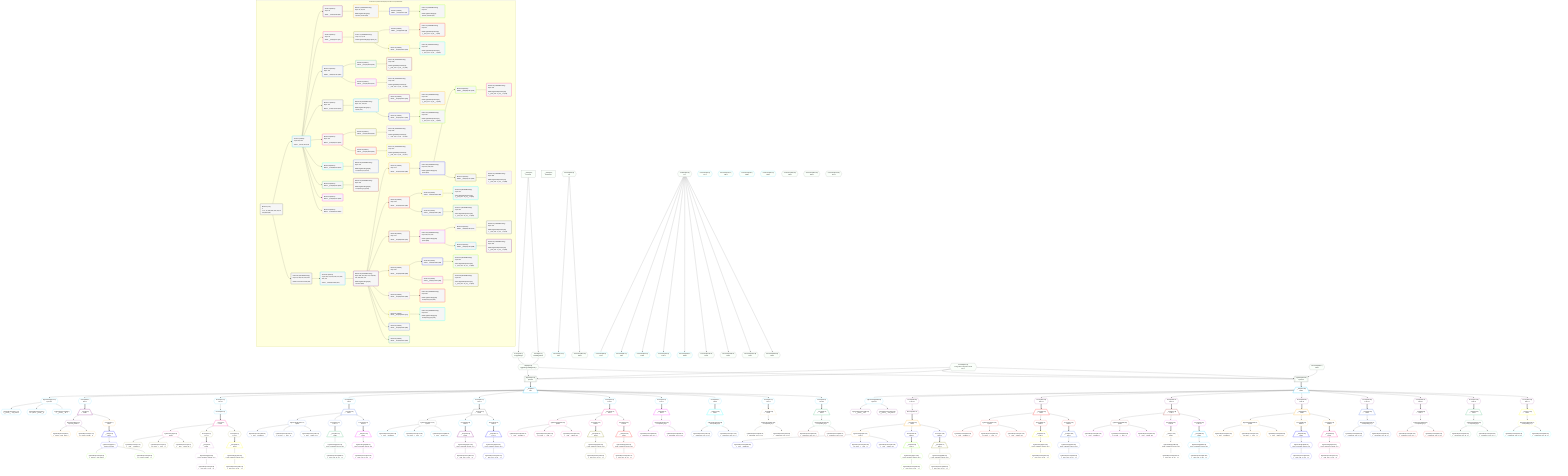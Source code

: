 %%{init: {'themeVariables': { 'fontSize': '12px'}}}%%
graph TD
    classDef path fill:#eee,stroke:#000,color:#000
    classDef plan fill:#fff,stroke-width:1px,color:#000
    classDef itemplan fill:#fff,stroke-width:2px,color:#000
    classDef unbatchedplan fill:#dff,stroke-width:1px,color:#000
    classDef sideeffectplan fill:#fcc,stroke-width:2px,color:#000
    classDef bucket fill:#f6f6f6,color:#000,stroke-width:2px,text-align:left


    %% plan dependencies
    PgSelect11[["PgSelect[11∈0]<br />ᐸpersonᐳ"]]:::plan
    Object14{{"Object[14∈0]<br />ᐸ{pgSettings,withPgClient}ᐳ"}}:::plan
    Constant647{{"Constant[647∈0]<br />ᐸ'Large bet on myself in round one.'ᐳ"}}:::plan
    Object14 & Constant647 & Constant647 --> PgSelect11
    Access12{{"Access[12∈0]<br />ᐸ3.pgSettingsᐳ"}}:::plan
    Access13{{"Access[13∈0]<br />ᐸ3.withPgClientᐳ"}}:::plan
    Access12 & Access13 --> Object14
    __Value3["__Value[3∈0]<br />ᐸcontextᐳ"]:::plan
    __Value3 --> Access12
    __Value3 --> Access13
    __Value5["__Value[5∈0]<br />ᐸrootValueᐳ"]:::plan
    Connection335{{"Connection[335∈0]<br />ᐸ331ᐳ"}}:::plan
    Constant643{{"Constant[643∈0]<br />ᐸ1ᐳ"}}:::plan
    Constant644{{"Constant[644∈0]<br />ᐸ2ᐳ"}}:::plan
    __Item15[/"__Item[15∈1]<br />ᐸ11ᐳ"\]:::itemplan
    PgSelect11 ==> __Item15
    PgSelectSingle16{{"PgSelectSingle[16∈1]<br />ᐸpersonᐳ"}}:::plan
    __Item15 --> PgSelectSingle16
    PgClassExpression17{{"PgClassExpression[17∈1]<br />ᐸ__person__...full_name”ᐳ"}}:::plan
    PgSelectSingle16 --> PgClassExpression17
    PgClassExpression19{{"PgClassExpression[19∈1]<br />ᐸ”c”.”perso..._person__)ᐳ"}}:::plan
    PgSelectSingle16 --> PgClassExpression19
    Connection49{{"Connection[49∈1]<br />ᐸ45ᐳ"}}:::plan
    Constant643 --> Connection49
    PgClassExpression56{{"PgClassExpression[56∈1]<br />ᐸ__person__.”id”ᐳ"}}:::plan
    PgSelectSingle16 --> PgClassExpression56
    Connection70{{"Connection[70∈1]<br />ᐸ66ᐳ"}}:::plan
    Constant644 --> Connection70
    Connection90{{"Connection[90∈1]<br />ᐸ86ᐳ"}}:::plan
    Constant643 --> Connection90
    Connection134{{"Connection[134∈1]<br />ᐸ130ᐳ"}}:::plan
    Constant643 --> Connection134
    Connection191{{"Connection[191∈1]<br />ᐸ187ᐳ"}}:::plan
    Constant643 --> Connection191
    Connection242{{"Connection[242∈1]<br />ᐸ238ᐳ"}}:::plan
    Constant643 --> Connection242
    Access608{{"Access[608∈1]<br />ᐸ15.1ᐳ"}}:::plan
    __Item15 --> Access608
    Access611{{"Access[611∈1]<br />ᐸ15.3ᐳ"}}:::plan
    __Item15 --> Access611
    Reverse612{{"Reverse[612∈1]"}}:::plan
    Access611 --> Reverse612
    Access615{{"Access[615∈1]<br />ᐸ15.4ᐳ"}}:::plan
    __Item15 --> Access615
    Access618{{"Access[618∈1]<br />ᐸ15.5ᐳ"}}:::plan
    __Item15 --> Access618
    Access621{{"Access[621∈1]<br />ᐸ15.6ᐳ"}}:::plan
    __Item15 --> Access621
    Access622{{"Access[622∈1]<br />ᐸ15.7ᐳ"}}:::plan
    __Item15 --> Access622
    Access623{{"Access[623∈1]<br />ᐸ15.8ᐳ"}}:::plan
    __Item15 --> Access623
    Access624{{"Access[624∈1]<br />ᐸ15.9ᐳ"}}:::plan
    __Item15 --> Access624
    Access625{{"Access[625∈1]<br />ᐸ15.10ᐳ"}}:::plan
    __Item15 --> Access625
    Connection31{{"Connection[31∈1]<br />ᐸ27ᐳ"}}:::plan
    Connection171{{"Connection[171∈1]<br />ᐸ167ᐳ"}}:::plan
    Connection272{{"Connection[272∈1]<br />ᐸ268ᐳ"}}:::plan
    Connection291{{"Connection[291∈1]<br />ᐸ287ᐳ"}}:::plan
    __Item33[/"__Item[33∈2]<br />ᐸ608ᐳ"\]:::itemplan
    Access608 ==> __Item33
    PgSelectSingle34{{"PgSelectSingle[34∈2]<br />ᐸperson_friendsᐳ"}}:::plan
    __Item33 --> PgSelectSingle34
    PgClassExpression35{{"PgClassExpression[35∈3]<br />ᐸ__person_f...full_name”ᐳ"}}:::plan
    PgSelectSingle34 --> PgClassExpression35
    PgClassExpression37{{"PgClassExpression[37∈3]<br />ᐸ”c”.”perso...friends__)ᐳ"}}:::plan
    PgSelectSingle34 --> PgClassExpression37
    Access607{{"Access[607∈3]<br />ᐸ33.1ᐳ"}}:::plan
    __Item33 --> Access607
    __Item51[/"__Item[51∈4]<br />ᐸ607ᐳ"\]:::itemplan
    Access607 ==> __Item51
    PgSelectSingle52{{"PgSelectSingle[52∈4]<br />ᐸperson_friendsᐳ"}}:::plan
    __Item51 --> PgSelectSingle52
    PgClassExpression53{{"PgClassExpression[53∈5]<br />ᐸ__person_f...full_name”ᐳ"}}:::plan
    PgSelectSingle52 --> PgClassExpression53
    PgClassExpression55{{"PgClassExpression[55∈5]<br />ᐸ”c”.”perso...friends__)ᐳ"}}:::plan
    PgSelectSingle52 --> PgClassExpression55
    __Item72[/"__Item[72∈6]<br />ᐸ612ᐳ"\]:::itemplan
    Reverse612 ==> __Item72
    PgSelectSingle73{{"PgSelectSingle[73∈6]<br />ᐸpostᐳ"}}:::plan
    __Item72 --> PgSelectSingle73
    PgClassExpression74{{"PgClassExpression[74∈7]<br />ᐸ__post__.”headline”ᐳ"}}:::plan
    PgSelectSingle73 --> PgClassExpression74
    PgClassExpression78{{"PgClassExpression[78∈7]<br />ᐸ”a”.”post_...(__post__)ᐳ"}}:::plan
    PgSelectSingle73 --> PgClassExpression78
    PgClassExpression79{{"PgClassExpression[79∈7]<br />ᐸ__post__.”author_id”ᐳ"}}:::plan
    PgSelectSingle73 --> PgClassExpression79
    Access609{{"Access[609∈7]<br />ᐸ72.1ᐳ"}}:::plan
    __Item72 --> Access609
    Access610{{"Access[610∈7]<br />ᐸ72.2ᐳ"}}:::plan
    __Item72 --> Access610
    __Item92[/"__Item[92∈8]<br />ᐸ609ᐳ"\]:::itemplan
    Access609 ==> __Item92
    PgSelectSingle93{{"PgSelectSingle[93∈8]<br />ᐸpost_computed_interval_setᐳ"}}:::plan
    __Item92 --> PgSelectSingle93
    PgClassExpression94{{"PgClassExpression[94∈8]<br />ᐸ__post_com...al_set__.vᐳ"}}:::plan
    PgSelectSingle93 --> PgClassExpression94
    __Item103[/"__Item[103∈10]<br />ᐸ610ᐳ"\]:::itemplan
    Access610 ==> __Item103
    PgSelectSingle104{{"PgSelectSingle[104∈10]<br />ᐸpost_computed_interval_setᐳ"}}:::plan
    __Item103 --> PgSelectSingle104
    PgClassExpression105{{"PgClassExpression[105∈10]<br />ᐸ__post_com...al_set__.vᐳ"}}:::plan
    PgSelectSingle104 --> PgClassExpression105
    __Item116[/"__Item[116∈12]<br />ᐸ615ᐳ"\]:::itemplan
    Access615 ==> __Item116
    PgSelectSingle117{{"PgSelectSingle[117∈12]<br />ᐸpostᐳ"}}:::plan
    __Item116 --> PgSelectSingle117
    PgClassExpression118{{"PgClassExpression[118∈12]<br />ᐸ__post__.”headline”ᐳ"}}:::plan
    PgSelectSingle117 --> PgClassExpression118
    PgClassExpression122{{"PgClassExpression[122∈12]<br />ᐸ”a”.”post_...(__post__)ᐳ"}}:::plan
    PgSelectSingle117 --> PgClassExpression122
    PgClassExpression123{{"PgClassExpression[123∈12]<br />ᐸ__post__.”author_id”ᐳ"}}:::plan
    PgSelectSingle117 --> PgClassExpression123
    Access613{{"Access[613∈12]<br />ᐸ116.1ᐳ"}}:::plan
    __Item116 --> Access613
    Access614{{"Access[614∈12]<br />ᐸ116.2ᐳ"}}:::plan
    __Item116 --> Access614
    __Item136[/"__Item[136∈13]<br />ᐸ613ᐳ"\]:::itemplan
    Access613 ==> __Item136
    PgSelectSingle137{{"PgSelectSingle[137∈13]<br />ᐸpost_computed_interval_setᐳ"}}:::plan
    __Item136 --> PgSelectSingle137
    PgClassExpression138{{"PgClassExpression[138∈13]<br />ᐸ__post_com...al_set__.vᐳ"}}:::plan
    PgSelectSingle137 --> PgClassExpression138
    __Item147[/"__Item[147∈15]<br />ᐸ614ᐳ"\]:::itemplan
    Access614 ==> __Item147
    PgSelectSingle148{{"PgSelectSingle[148∈15]<br />ᐸpost_computed_interval_setᐳ"}}:::plan
    __Item147 --> PgSelectSingle148
    PgClassExpression149{{"PgClassExpression[149∈15]<br />ᐸ__post_com...al_set__.vᐳ"}}:::plan
    PgSelectSingle148 --> PgClassExpression149
    __Item173[/"__Item[173∈17]<br />ᐸ618ᐳ"\]:::itemplan
    Access618 ==> __Item173
    PgSelectSingle174{{"PgSelectSingle[174∈17]<br />ᐸpostᐳ"}}:::plan
    __Item173 --> PgSelectSingle174
    PgClassExpression175{{"PgClassExpression[175∈18]<br />ᐸ__post__.”headline”ᐳ"}}:::plan
    PgSelectSingle174 --> PgClassExpression175
    PgClassExpression179{{"PgClassExpression[179∈18]<br />ᐸ”a”.”post_...(__post__)ᐳ"}}:::plan
    PgSelectSingle174 --> PgClassExpression179
    PgClassExpression180{{"PgClassExpression[180∈18]<br />ᐸ__post__.”author_id”ᐳ"}}:::plan
    PgSelectSingle174 --> PgClassExpression180
    Access616{{"Access[616∈18]<br />ᐸ173.1ᐳ"}}:::plan
    __Item173 --> Access616
    Access617{{"Access[617∈18]<br />ᐸ173.2ᐳ"}}:::plan
    __Item173 --> Access617
    __Item193[/"__Item[193∈19]<br />ᐸ616ᐳ"\]:::itemplan
    Access616 ==> __Item193
    PgSelectSingle194{{"PgSelectSingle[194∈19]<br />ᐸpost_computed_interval_setᐳ"}}:::plan
    __Item193 --> PgSelectSingle194
    PgClassExpression195{{"PgClassExpression[195∈19]<br />ᐸ__post_com...al_set__.vᐳ"}}:::plan
    PgSelectSingle194 --> PgClassExpression195
    __Item204[/"__Item[204∈21]<br />ᐸ617ᐳ"\]:::itemplan
    Access617 ==> __Item204
    PgSelectSingle205{{"PgSelectSingle[205∈21]<br />ᐸpost_computed_interval_setᐳ"}}:::plan
    __Item204 --> PgSelectSingle205
    PgClassExpression206{{"PgClassExpression[206∈21]<br />ᐸ__post_com...al_set__.vᐳ"}}:::plan
    PgSelectSingle205 --> PgClassExpression206
    __Item224[/"__Item[224∈23]<br />ᐸ621ᐳ"\]:::itemplan
    Access621 ==> __Item224
    PgSelectSingle225{{"PgSelectSingle[225∈23]<br />ᐸpostᐳ"}}:::plan
    __Item224 --> PgSelectSingle225
    PgClassExpression226{{"PgClassExpression[226∈23]<br />ᐸ__post__.”headline”ᐳ"}}:::plan
    PgSelectSingle225 --> PgClassExpression226
    PgClassExpression230{{"PgClassExpression[230∈23]<br />ᐸ”a”.”post_...(__post__)ᐳ"}}:::plan
    PgSelectSingle225 --> PgClassExpression230
    PgClassExpression231{{"PgClassExpression[231∈23]<br />ᐸ__post__.”author_id”ᐳ"}}:::plan
    PgSelectSingle225 --> PgClassExpression231
    Access619{{"Access[619∈23]<br />ᐸ224.1ᐳ"}}:::plan
    __Item224 --> Access619
    Access620{{"Access[620∈23]<br />ᐸ224.2ᐳ"}}:::plan
    __Item224 --> Access620
    __Item244[/"__Item[244∈24]<br />ᐸ619ᐳ"\]:::itemplan
    Access619 ==> __Item244
    PgSelectSingle245{{"PgSelectSingle[245∈24]<br />ᐸpost_computed_interval_setᐳ"}}:::plan
    __Item244 --> PgSelectSingle245
    PgClassExpression246{{"PgClassExpression[246∈24]<br />ᐸ__post_com...al_set__.vᐳ"}}:::plan
    PgSelectSingle245 --> PgClassExpression246
    __Item255[/"__Item[255∈26]<br />ᐸ620ᐳ"\]:::itemplan
    Access620 ==> __Item255
    PgSelectSingle256{{"PgSelectSingle[256∈26]<br />ᐸpost_computed_interval_setᐳ"}}:::plan
    __Item255 --> PgSelectSingle256
    PgClassExpression257{{"PgClassExpression[257∈26]<br />ᐸ__post_com...al_set__.vᐳ"}}:::plan
    PgSelectSingle256 --> PgClassExpression257
    __Item274[/"__Item[274∈28]<br />ᐸ623ᐳ"\]:::itemplan
    Access623 ==> __Item274
    PgSelectSingle275{{"PgSelectSingle[275∈28]<br />ᐸcompound_keyᐳ"}}:::plan
    __Item274 --> PgSelectSingle275
    PgClassExpression276{{"PgClassExpression[276∈29]<br />ᐸ__compound...rson_id_1”ᐳ"}}:::plan
    PgSelectSingle275 --> PgClassExpression276
    PgClassExpression277{{"PgClassExpression[277∈29]<br />ᐸ__compound...rson_id_2”ᐳ"}}:::plan
    PgSelectSingle275 --> PgClassExpression277
    __Item293[/"__Item[293∈30]<br />ᐸ625ᐳ"\]:::itemplan
    Access625 ==> __Item293
    PgSelectSingle294{{"PgSelectSingle[294∈30]<br />ᐸcompound_keyᐳ"}}:::plan
    __Item293 --> PgSelectSingle294
    PgClassExpression295{{"PgClassExpression[295∈31]<br />ᐸ__compound...rson_id_1”ᐳ"}}:::plan
    PgSelectSingle294 --> PgClassExpression295
    PgClassExpression296{{"PgClassExpression[296∈31]<br />ᐸ__compound...rson_id_2”ᐳ"}}:::plan
    PgSelectSingle294 --> PgClassExpression296
    __Item306[/"__Item[306∈32]<br />ᐸ622ᐳ"\]:::itemplan
    Access622 ==> __Item306
    PgSelectSingle307{{"PgSelectSingle[307∈32]<br />ᐸcompound_keyᐳ"}}:::plan
    __Item306 --> PgSelectSingle307
    PgClassExpression308{{"PgClassExpression[308∈32]<br />ᐸ__compound...rson_id_1”ᐳ"}}:::plan
    PgSelectSingle307 --> PgClassExpression308
    PgClassExpression309{{"PgClassExpression[309∈32]<br />ᐸ__compound...rson_id_2”ᐳ"}}:::plan
    PgSelectSingle307 --> PgClassExpression309
    __Item319[/"__Item[319∈33]<br />ᐸ624ᐳ"\]:::itemplan
    Access624 ==> __Item319
    PgSelectSingle320{{"PgSelectSingle[320∈33]<br />ᐸcompound_keyᐳ"}}:::plan
    __Item319 --> PgSelectSingle320
    PgClassExpression321{{"PgClassExpression[321∈33]<br />ᐸ__compound...rson_id_1”ᐳ"}}:::plan
    PgSelectSingle320 --> PgClassExpression321
    PgClassExpression322{{"PgClassExpression[322∈33]<br />ᐸ__compound...rson_id_2”ᐳ"}}:::plan
    PgSelectSingle320 --> PgClassExpression322
    PgSelect336[["PgSelect[336∈34]<br />ᐸpersonᐳ"]]:::plan
    Object14 & Connection335 & Constant647 & Constant647 --> PgSelect336
    Connection354{{"Connection[354∈34]<br />ᐸ350ᐳ"}}:::plan
    Constant644 --> Connection354
    Connection374{{"Connection[374∈34]<br />ᐸ370ᐳ"}}:::plan
    Constant643 --> Connection374
    Connection418{{"Connection[418∈34]<br />ᐸ414ᐳ"}}:::plan
    Constant643 --> Connection418
    Connection475{{"Connection[475∈34]<br />ᐸ471ᐳ"}}:::plan
    Constant643 --> Connection475
    Connection526{{"Connection[526∈34]<br />ᐸ522ᐳ"}}:::plan
    Constant643 --> Connection526
    Connection455{{"Connection[455∈34]<br />ᐸ451ᐳ"}}:::plan
    Connection556{{"Connection[556∈34]<br />ᐸ552ᐳ"}}:::plan
    Connection575{{"Connection[575∈34]<br />ᐸ571ᐳ"}}:::plan
    __Item337[/"__Item[337∈35]<br />ᐸ336ᐳ"\]:::itemplan
    PgSelect336 ==> __Item337
    PgSelectSingle338{{"PgSelectSingle[338∈35]<br />ᐸpersonᐳ"}}:::plan
    __Item337 --> PgSelectSingle338
    PgClassExpression339{{"PgClassExpression[339∈36]<br />ᐸ__person__.”id”ᐳ"}}:::plan
    PgSelectSingle338 --> PgClassExpression339
    PgClassExpression340{{"PgClassExpression[340∈36]<br />ᐸ__person__...full_name”ᐳ"}}:::plan
    PgSelectSingle338 --> PgClassExpression340
    Access628{{"Access[628∈36]<br />ᐸ337.0ᐳ"}}:::plan
    __Item337 --> Access628
    Reverse629{{"Reverse[629∈36]"}}:::plan
    Access628 --> Reverse629
    Access632{{"Access[632∈36]<br />ᐸ337.1ᐳ"}}:::plan
    __Item337 --> Access632
    Access635{{"Access[635∈36]<br />ᐸ337.2ᐳ"}}:::plan
    __Item337 --> Access635
    Access638{{"Access[638∈36]<br />ᐸ337.3ᐳ"}}:::plan
    __Item337 --> Access638
    Access639{{"Access[639∈36]<br />ᐸ337.4ᐳ"}}:::plan
    __Item337 --> Access639
    Access640{{"Access[640∈36]<br />ᐸ337.5ᐳ"}}:::plan
    __Item337 --> Access640
    Access641{{"Access[641∈36]<br />ᐸ337.6ᐳ"}}:::plan
    __Item337 --> Access641
    Access642{{"Access[642∈36]<br />ᐸ337.7ᐳ"}}:::plan
    __Item337 --> Access642
    __Item356[/"__Item[356∈37]<br />ᐸ629ᐳ"\]:::itemplan
    Reverse629 ==> __Item356
    PgSelectSingle357{{"PgSelectSingle[357∈37]<br />ᐸpostᐳ"}}:::plan
    __Item356 --> PgSelectSingle357
    PgClassExpression358{{"PgClassExpression[358∈38]<br />ᐸ__post__.”headline”ᐳ"}}:::plan
    PgSelectSingle357 --> PgClassExpression358
    PgClassExpression362{{"PgClassExpression[362∈38]<br />ᐸ”a”.”post_...(__post__)ᐳ"}}:::plan
    PgSelectSingle357 --> PgClassExpression362
    PgClassExpression363{{"PgClassExpression[363∈38]<br />ᐸ__post__.”author_id”ᐳ"}}:::plan
    PgSelectSingle357 --> PgClassExpression363
    Access626{{"Access[626∈38]<br />ᐸ356.1ᐳ"}}:::plan
    __Item356 --> Access626
    Access627{{"Access[627∈38]<br />ᐸ356.2ᐳ"}}:::plan
    __Item356 --> Access627
    __Item376[/"__Item[376∈39]<br />ᐸ626ᐳ"\]:::itemplan
    Access626 ==> __Item376
    PgSelectSingle377{{"PgSelectSingle[377∈39]<br />ᐸpost_computed_interval_setᐳ"}}:::plan
    __Item376 --> PgSelectSingle377
    PgClassExpression378{{"PgClassExpression[378∈39]<br />ᐸ__post_com...al_set__.vᐳ"}}:::plan
    PgSelectSingle377 --> PgClassExpression378
    __Item387[/"__Item[387∈41]<br />ᐸ627ᐳ"\]:::itemplan
    Access627 ==> __Item387
    PgSelectSingle388{{"PgSelectSingle[388∈41]<br />ᐸpost_computed_interval_setᐳ"}}:::plan
    __Item387 --> PgSelectSingle388
    PgClassExpression389{{"PgClassExpression[389∈41]<br />ᐸ__post_com...al_set__.vᐳ"}}:::plan
    PgSelectSingle388 --> PgClassExpression389
    __Item400[/"__Item[400∈43]<br />ᐸ632ᐳ"\]:::itemplan
    Access632 ==> __Item400
    PgSelectSingle401{{"PgSelectSingle[401∈43]<br />ᐸpostᐳ"}}:::plan
    __Item400 --> PgSelectSingle401
    PgClassExpression402{{"PgClassExpression[402∈43]<br />ᐸ__post__.”headline”ᐳ"}}:::plan
    PgSelectSingle401 --> PgClassExpression402
    PgClassExpression406{{"PgClassExpression[406∈43]<br />ᐸ”a”.”post_...(__post__)ᐳ"}}:::plan
    PgSelectSingle401 --> PgClassExpression406
    PgClassExpression407{{"PgClassExpression[407∈43]<br />ᐸ__post__.”author_id”ᐳ"}}:::plan
    PgSelectSingle401 --> PgClassExpression407
    Access630{{"Access[630∈43]<br />ᐸ400.1ᐳ"}}:::plan
    __Item400 --> Access630
    Access631{{"Access[631∈43]<br />ᐸ400.2ᐳ"}}:::plan
    __Item400 --> Access631
    __Item420[/"__Item[420∈44]<br />ᐸ630ᐳ"\]:::itemplan
    Access630 ==> __Item420
    PgSelectSingle421{{"PgSelectSingle[421∈44]<br />ᐸpost_computed_interval_setᐳ"}}:::plan
    __Item420 --> PgSelectSingle421
    PgClassExpression422{{"PgClassExpression[422∈44]<br />ᐸ__post_com...al_set__.vᐳ"}}:::plan
    PgSelectSingle421 --> PgClassExpression422
    __Item431[/"__Item[431∈46]<br />ᐸ631ᐳ"\]:::itemplan
    Access631 ==> __Item431
    PgSelectSingle432{{"PgSelectSingle[432∈46]<br />ᐸpost_computed_interval_setᐳ"}}:::plan
    __Item431 --> PgSelectSingle432
    PgClassExpression433{{"PgClassExpression[433∈46]<br />ᐸ__post_com...al_set__.vᐳ"}}:::plan
    PgSelectSingle432 --> PgClassExpression433
    __Item457[/"__Item[457∈48]<br />ᐸ635ᐳ"\]:::itemplan
    Access635 ==> __Item457
    PgSelectSingle458{{"PgSelectSingle[458∈48]<br />ᐸpostᐳ"}}:::plan
    __Item457 --> PgSelectSingle458
    PgClassExpression459{{"PgClassExpression[459∈49]<br />ᐸ__post__.”headline”ᐳ"}}:::plan
    PgSelectSingle458 --> PgClassExpression459
    PgClassExpression463{{"PgClassExpression[463∈49]<br />ᐸ”a”.”post_...(__post__)ᐳ"}}:::plan
    PgSelectSingle458 --> PgClassExpression463
    PgClassExpression464{{"PgClassExpression[464∈49]<br />ᐸ__post__.”author_id”ᐳ"}}:::plan
    PgSelectSingle458 --> PgClassExpression464
    Access633{{"Access[633∈49]<br />ᐸ457.1ᐳ"}}:::plan
    __Item457 --> Access633
    Access634{{"Access[634∈49]<br />ᐸ457.2ᐳ"}}:::plan
    __Item457 --> Access634
    __Item477[/"__Item[477∈50]<br />ᐸ633ᐳ"\]:::itemplan
    Access633 ==> __Item477
    PgSelectSingle478{{"PgSelectSingle[478∈50]<br />ᐸpost_computed_interval_setᐳ"}}:::plan
    __Item477 --> PgSelectSingle478
    PgClassExpression479{{"PgClassExpression[479∈50]<br />ᐸ__post_com...al_set__.vᐳ"}}:::plan
    PgSelectSingle478 --> PgClassExpression479
    __Item488[/"__Item[488∈52]<br />ᐸ634ᐳ"\]:::itemplan
    Access634 ==> __Item488
    PgSelectSingle489{{"PgSelectSingle[489∈52]<br />ᐸpost_computed_interval_setᐳ"}}:::plan
    __Item488 --> PgSelectSingle489
    PgClassExpression490{{"PgClassExpression[490∈52]<br />ᐸ__post_com...al_set__.vᐳ"}}:::plan
    PgSelectSingle489 --> PgClassExpression490
    __Item508[/"__Item[508∈54]<br />ᐸ638ᐳ"\]:::itemplan
    Access638 ==> __Item508
    PgSelectSingle509{{"PgSelectSingle[509∈54]<br />ᐸpostᐳ"}}:::plan
    __Item508 --> PgSelectSingle509
    PgClassExpression510{{"PgClassExpression[510∈54]<br />ᐸ__post__.”headline”ᐳ"}}:::plan
    PgSelectSingle509 --> PgClassExpression510
    PgClassExpression514{{"PgClassExpression[514∈54]<br />ᐸ”a”.”post_...(__post__)ᐳ"}}:::plan
    PgSelectSingle509 --> PgClassExpression514
    PgClassExpression515{{"PgClassExpression[515∈54]<br />ᐸ__post__.”author_id”ᐳ"}}:::plan
    PgSelectSingle509 --> PgClassExpression515
    Access636{{"Access[636∈54]<br />ᐸ508.1ᐳ"}}:::plan
    __Item508 --> Access636
    Access637{{"Access[637∈54]<br />ᐸ508.2ᐳ"}}:::plan
    __Item508 --> Access637
    __Item528[/"__Item[528∈55]<br />ᐸ636ᐳ"\]:::itemplan
    Access636 ==> __Item528
    PgSelectSingle529{{"PgSelectSingle[529∈55]<br />ᐸpost_computed_interval_setᐳ"}}:::plan
    __Item528 --> PgSelectSingle529
    PgClassExpression530{{"PgClassExpression[530∈55]<br />ᐸ__post_com...al_set__.vᐳ"}}:::plan
    PgSelectSingle529 --> PgClassExpression530
    __Item539[/"__Item[539∈57]<br />ᐸ637ᐳ"\]:::itemplan
    Access637 ==> __Item539
    PgSelectSingle540{{"PgSelectSingle[540∈57]<br />ᐸpost_computed_interval_setᐳ"}}:::plan
    __Item539 --> PgSelectSingle540
    PgClassExpression541{{"PgClassExpression[541∈57]<br />ᐸ__post_com...al_set__.vᐳ"}}:::plan
    PgSelectSingle540 --> PgClassExpression541
    __Item558[/"__Item[558∈59]<br />ᐸ640ᐳ"\]:::itemplan
    Access640 ==> __Item558
    PgSelectSingle559{{"PgSelectSingle[559∈59]<br />ᐸcompound_keyᐳ"}}:::plan
    __Item558 --> PgSelectSingle559
    PgClassExpression560{{"PgClassExpression[560∈60]<br />ᐸ__compound...rson_id_1”ᐳ"}}:::plan
    PgSelectSingle559 --> PgClassExpression560
    PgClassExpression561{{"PgClassExpression[561∈60]<br />ᐸ__compound...rson_id_2”ᐳ"}}:::plan
    PgSelectSingle559 --> PgClassExpression561
    __Item577[/"__Item[577∈61]<br />ᐸ642ᐳ"\]:::itemplan
    Access642 ==> __Item577
    PgSelectSingle578{{"PgSelectSingle[578∈61]<br />ᐸcompound_keyᐳ"}}:::plan
    __Item577 --> PgSelectSingle578
    PgClassExpression579{{"PgClassExpression[579∈62]<br />ᐸ__compound...rson_id_1”ᐳ"}}:::plan
    PgSelectSingle578 --> PgClassExpression579
    PgClassExpression580{{"PgClassExpression[580∈62]<br />ᐸ__compound...rson_id_2”ᐳ"}}:::plan
    PgSelectSingle578 --> PgClassExpression580
    __Item590[/"__Item[590∈63]<br />ᐸ639ᐳ"\]:::itemplan
    Access639 ==> __Item590
    PgSelectSingle591{{"PgSelectSingle[591∈63]<br />ᐸcompound_keyᐳ"}}:::plan
    __Item590 --> PgSelectSingle591
    PgClassExpression592{{"PgClassExpression[592∈63]<br />ᐸ__compound...rson_id_1”ᐳ"}}:::plan
    PgSelectSingle591 --> PgClassExpression592
    PgClassExpression593{{"PgClassExpression[593∈63]<br />ᐸ__compound...rson_id_2”ᐳ"}}:::plan
    PgSelectSingle591 --> PgClassExpression593
    __Item603[/"__Item[603∈64]<br />ᐸ641ᐳ"\]:::itemplan
    Access641 ==> __Item603
    PgSelectSingle604{{"PgSelectSingle[604∈64]<br />ᐸcompound_keyᐳ"}}:::plan
    __Item603 --> PgSelectSingle604
    PgClassExpression605{{"PgClassExpression[605∈64]<br />ᐸ__compound...rson_id_1”ᐳ"}}:::plan
    PgSelectSingle604 --> PgClassExpression605
    PgClassExpression606{{"PgClassExpression[606∈64]<br />ᐸ__compound...rson_id_2”ᐳ"}}:::plan
    PgSelectSingle604 --> PgClassExpression606

    %% define steps

    subgraph "Buckets for queries/v4/simple-procedure-computed-fields"
    Bucket0("Bucket 0 (root)<br />1: <br />ᐳ: 12, 13, 335, 643, 644, 647, 14<br />2: PgSelect[11]"):::bucket
    classDef bucket0 stroke:#696969
    class Bucket0,__Value3,__Value5,PgSelect11,Access12,Access13,Object14,Connection335,Constant643,Constant644,Constant647 bucket0
    Bucket1("Bucket 1 (listItem)<br />Deps: 643, 644<br /><br />ROOT __Item{1}ᐸ11ᐳ[15]"):::bucket
    classDef bucket1 stroke:#00bfff
    class Bucket1,__Item15,PgSelectSingle16,PgClassExpression17,PgClassExpression19,Connection31,Connection49,PgClassExpression56,Connection70,Connection90,Connection134,Connection171,Connection191,Connection242,Connection272,Connection291,Access608,Access611,Reverse612,Access615,Access618,Access621,Access622,Access623,Access624,Access625 bucket1
    Bucket2("Bucket 2 (listItem)<br />Deps: 49<br /><br />ROOT __Item{2}ᐸ608ᐳ[33]"):::bucket
    classDef bucket2 stroke:#7f007f
    class Bucket2,__Item33,PgSelectSingle34 bucket2
    Bucket3("Bucket 3 (nullableBoundary)<br />Deps: 34, 33, 49<br /><br />ROOT PgSelectSingle{2}ᐸperson_friendsᐳ[34]"):::bucket
    classDef bucket3 stroke:#ffa500
    class Bucket3,PgClassExpression35,PgClassExpression37,Access607 bucket3
    Bucket4("Bucket 4 (listItem)<br />ROOT __Item{4}ᐸ607ᐳ[51]"):::bucket
    classDef bucket4 stroke:#0000ff
    class Bucket4,__Item51,PgSelectSingle52 bucket4
    Bucket5("Bucket 5 (nullableBoundary)<br />Deps: 52<br /><br />ROOT PgSelectSingle{4}ᐸperson_friendsᐳ[52]"):::bucket
    classDef bucket5 stroke:#7fff00
    class Bucket5,PgClassExpression53,PgClassExpression55 bucket5
    Bucket6("Bucket 6 (listItem)<br />Deps: 90<br /><br />ROOT __Item{6}ᐸ612ᐳ[72]"):::bucket
    classDef bucket6 stroke:#ff1493
    class Bucket6,__Item72,PgSelectSingle73 bucket6
    Bucket7("Bucket 7 (nullableBoundary)<br />Deps: 73, 72, 90<br /><br />ROOT PgSelectSingle{6}ᐸpostᐳ[73]"):::bucket
    classDef bucket7 stroke:#808000
    class Bucket7,PgClassExpression74,PgClassExpression78,PgClassExpression79,Access609,Access610 bucket7
    Bucket8("Bucket 8 (listItem)<br />ROOT __Item{8}ᐸ609ᐳ[92]"):::bucket
    classDef bucket8 stroke:#dda0dd
    class Bucket8,__Item92,PgSelectSingle93,PgClassExpression94 bucket8
    Bucket9("Bucket 9 (nullableBoundary)<br />Deps: 94<br /><br />ROOT PgClassExpression{8}ᐸ__post_com...al_set__.vᐳ[94]"):::bucket
    classDef bucket9 stroke:#ff0000
    class Bucket9 bucket9
    Bucket10("Bucket 10 (listItem)<br />ROOT __Item{10}ᐸ610ᐳ[103]"):::bucket
    classDef bucket10 stroke:#ffff00
    class Bucket10,__Item103,PgSelectSingle104,PgClassExpression105 bucket10
    Bucket11("Bucket 11 (nullableBoundary)<br />Deps: 105<br /><br />ROOT PgClassExpression{10}ᐸ__post_com...al_set__.vᐳ[105]"):::bucket
    classDef bucket11 stroke:#00ffff
    class Bucket11 bucket11
    Bucket12("Bucket 12 (listItem)<br />Deps: 134<br /><br />ROOT __Item{12}ᐸ615ᐳ[116]"):::bucket
    classDef bucket12 stroke:#4169e1
    class Bucket12,__Item116,PgSelectSingle117,PgClassExpression118,PgClassExpression122,PgClassExpression123,Access613,Access614 bucket12
    Bucket13("Bucket 13 (listItem)<br />ROOT __Item{13}ᐸ613ᐳ[136]"):::bucket
    classDef bucket13 stroke:#3cb371
    class Bucket13,__Item136,PgSelectSingle137,PgClassExpression138 bucket13
    Bucket14("Bucket 14 (nullableBoundary)<br />Deps: 138<br /><br />ROOT PgClassExpression{13}ᐸ__post_com...al_set__.vᐳ[138]"):::bucket
    classDef bucket14 stroke:#a52a2a
    class Bucket14 bucket14
    Bucket15("Bucket 15 (listItem)<br />ROOT __Item{15}ᐸ614ᐳ[147]"):::bucket
    classDef bucket15 stroke:#ff00ff
    class Bucket15,__Item147,PgSelectSingle148,PgClassExpression149 bucket15
    Bucket16("Bucket 16 (nullableBoundary)<br />Deps: 149<br /><br />ROOT PgClassExpression{15}ᐸ__post_com...al_set__.vᐳ[149]"):::bucket
    classDef bucket16 stroke:#f5deb3
    class Bucket16 bucket16
    Bucket17("Bucket 17 (listItem)<br />Deps: 191<br /><br />ROOT __Item{17}ᐸ618ᐳ[173]"):::bucket
    classDef bucket17 stroke:#696969
    class Bucket17,__Item173,PgSelectSingle174 bucket17
    Bucket18("Bucket 18 (nullableBoundary)<br />Deps: 174, 173, 191<br /><br />ROOT PgSelectSingle{17}ᐸpostᐳ[174]"):::bucket
    classDef bucket18 stroke:#00bfff
    class Bucket18,PgClassExpression175,PgClassExpression179,PgClassExpression180,Access616,Access617 bucket18
    Bucket19("Bucket 19 (listItem)<br />ROOT __Item{19}ᐸ616ᐳ[193]"):::bucket
    classDef bucket19 stroke:#7f007f
    class Bucket19,__Item193,PgSelectSingle194,PgClassExpression195 bucket19
    Bucket20("Bucket 20 (nullableBoundary)<br />Deps: 195<br /><br />ROOT PgClassExpression{19}ᐸ__post_com...al_set__.vᐳ[195]"):::bucket
    classDef bucket20 stroke:#ffa500
    class Bucket20 bucket20
    Bucket21("Bucket 21 (listItem)<br />ROOT __Item{21}ᐸ617ᐳ[204]"):::bucket
    classDef bucket21 stroke:#0000ff
    class Bucket21,__Item204,PgSelectSingle205,PgClassExpression206 bucket21
    Bucket22("Bucket 22 (nullableBoundary)<br />Deps: 206<br /><br />ROOT PgClassExpression{21}ᐸ__post_com...al_set__.vᐳ[206]"):::bucket
    classDef bucket22 stroke:#7fff00
    class Bucket22 bucket22
    Bucket23("Bucket 23 (listItem)<br />Deps: 242<br /><br />ROOT __Item{23}ᐸ621ᐳ[224]"):::bucket
    classDef bucket23 stroke:#ff1493
    class Bucket23,__Item224,PgSelectSingle225,PgClassExpression226,PgClassExpression230,PgClassExpression231,Access619,Access620 bucket23
    Bucket24("Bucket 24 (listItem)<br />ROOT __Item{24}ᐸ619ᐳ[244]"):::bucket
    classDef bucket24 stroke:#808000
    class Bucket24,__Item244,PgSelectSingle245,PgClassExpression246 bucket24
    Bucket25("Bucket 25 (nullableBoundary)<br />Deps: 246<br /><br />ROOT PgClassExpression{24}ᐸ__post_com...al_set__.vᐳ[246]"):::bucket
    classDef bucket25 stroke:#dda0dd
    class Bucket25 bucket25
    Bucket26("Bucket 26 (listItem)<br />ROOT __Item{26}ᐸ620ᐳ[255]"):::bucket
    classDef bucket26 stroke:#ff0000
    class Bucket26,__Item255,PgSelectSingle256,PgClassExpression257 bucket26
    Bucket27("Bucket 27 (nullableBoundary)<br />Deps: 257<br /><br />ROOT PgClassExpression{26}ᐸ__post_com...al_set__.vᐳ[257]"):::bucket
    classDef bucket27 stroke:#ffff00
    class Bucket27 bucket27
    Bucket28("Bucket 28 (listItem)<br />ROOT __Item{28}ᐸ623ᐳ[274]"):::bucket
    classDef bucket28 stroke:#00ffff
    class Bucket28,__Item274,PgSelectSingle275 bucket28
    Bucket29("Bucket 29 (nullableBoundary)<br />Deps: 275<br /><br />ROOT PgSelectSingle{28}ᐸcompound_keyᐳ[275]"):::bucket
    classDef bucket29 stroke:#4169e1
    class Bucket29,PgClassExpression276,PgClassExpression277 bucket29
    Bucket30("Bucket 30 (listItem)<br />ROOT __Item{30}ᐸ625ᐳ[293]"):::bucket
    classDef bucket30 stroke:#3cb371
    class Bucket30,__Item293,PgSelectSingle294 bucket30
    Bucket31("Bucket 31 (nullableBoundary)<br />Deps: 294<br /><br />ROOT PgSelectSingle{30}ᐸcompound_keyᐳ[294]"):::bucket
    classDef bucket31 stroke:#a52a2a
    class Bucket31,PgClassExpression295,PgClassExpression296 bucket31
    Bucket32("Bucket 32 (listItem)<br />ROOT __Item{32}ᐸ622ᐳ[306]"):::bucket
    classDef bucket32 stroke:#ff00ff
    class Bucket32,__Item306,PgSelectSingle307,PgClassExpression308,PgClassExpression309 bucket32
    Bucket33("Bucket 33 (listItem)<br />ROOT __Item{33}ᐸ624ᐳ[319]"):::bucket
    classDef bucket33 stroke:#f5deb3
    class Bucket33,__Item319,PgSelectSingle320,PgClassExpression321,PgClassExpression322 bucket33
    Bucket34("Bucket 34 (nullableBoundary)<br />Deps: 14, 335, 647, 644, 643<br /><br />ROOT Connectionᐸ331ᐳ[335]"):::bucket
    classDef bucket34 stroke:#696969
    class Bucket34,PgSelect336,Connection354,Connection374,Connection418,Connection455,Connection475,Connection526,Connection556,Connection575 bucket34
    Bucket35("Bucket 35 (listItem)<br />Deps: 354, 374, 418, 455, 475, 526, 556, 575<br /><br />ROOT __Item{35}ᐸ336ᐳ[337]"):::bucket
    classDef bucket35 stroke:#00bfff
    class Bucket35,__Item337,PgSelectSingle338 bucket35
    Bucket36("Bucket 36 (nullableBoundary)<br />Deps: 338, 337, 354, 374, 418, 455, 475, 526, 556, 575<br /><br />ROOT PgSelectSingle{35}ᐸpersonᐳ[338]"):::bucket
    classDef bucket36 stroke:#7f007f
    class Bucket36,PgClassExpression339,PgClassExpression340,Access628,Reverse629,Access632,Access635,Access638,Access639,Access640,Access641,Access642 bucket36
    Bucket37("Bucket 37 (listItem)<br />Deps: 374<br /><br />ROOT __Item{37}ᐸ629ᐳ[356]"):::bucket
    classDef bucket37 stroke:#ffa500
    class Bucket37,__Item356,PgSelectSingle357 bucket37
    Bucket38("Bucket 38 (nullableBoundary)<br />Deps: 357, 356, 374<br /><br />ROOT PgSelectSingle{37}ᐸpostᐳ[357]"):::bucket
    classDef bucket38 stroke:#0000ff
    class Bucket38,PgClassExpression358,PgClassExpression362,PgClassExpression363,Access626,Access627 bucket38
    Bucket39("Bucket 39 (listItem)<br />ROOT __Item{39}ᐸ626ᐳ[376]"):::bucket
    classDef bucket39 stroke:#7fff00
    class Bucket39,__Item376,PgSelectSingle377,PgClassExpression378 bucket39
    Bucket40("Bucket 40 (nullableBoundary)<br />Deps: 378<br /><br />ROOT PgClassExpression{39}ᐸ__post_com...al_set__.vᐳ[378]"):::bucket
    classDef bucket40 stroke:#ff1493
    class Bucket40 bucket40
    Bucket41("Bucket 41 (listItem)<br />ROOT __Item{41}ᐸ627ᐳ[387]"):::bucket
    classDef bucket41 stroke:#808000
    class Bucket41,__Item387,PgSelectSingle388,PgClassExpression389 bucket41
    Bucket42("Bucket 42 (nullableBoundary)<br />Deps: 389<br /><br />ROOT PgClassExpression{41}ᐸ__post_com...al_set__.vᐳ[389]"):::bucket
    classDef bucket42 stroke:#dda0dd
    class Bucket42 bucket42
    Bucket43("Bucket 43 (listItem)<br />Deps: 418<br /><br />ROOT __Item{43}ᐸ632ᐳ[400]"):::bucket
    classDef bucket43 stroke:#ff0000
    class Bucket43,__Item400,PgSelectSingle401,PgClassExpression402,PgClassExpression406,PgClassExpression407,Access630,Access631 bucket43
    Bucket44("Bucket 44 (listItem)<br />ROOT __Item{44}ᐸ630ᐳ[420]"):::bucket
    classDef bucket44 stroke:#ffff00
    class Bucket44,__Item420,PgSelectSingle421,PgClassExpression422 bucket44
    Bucket45("Bucket 45 (nullableBoundary)<br />Deps: 422<br /><br />ROOT PgClassExpression{44}ᐸ__post_com...al_set__.vᐳ[422]"):::bucket
    classDef bucket45 stroke:#00ffff
    class Bucket45 bucket45
    Bucket46("Bucket 46 (listItem)<br />ROOT __Item{46}ᐸ631ᐳ[431]"):::bucket
    classDef bucket46 stroke:#4169e1
    class Bucket46,__Item431,PgSelectSingle432,PgClassExpression433 bucket46
    Bucket47("Bucket 47 (nullableBoundary)<br />Deps: 433<br /><br />ROOT PgClassExpression{46}ᐸ__post_com...al_set__.vᐳ[433]"):::bucket
    classDef bucket47 stroke:#3cb371
    class Bucket47 bucket47
    Bucket48("Bucket 48 (listItem)<br />Deps: 475<br /><br />ROOT __Item{48}ᐸ635ᐳ[457]"):::bucket
    classDef bucket48 stroke:#a52a2a
    class Bucket48,__Item457,PgSelectSingle458 bucket48
    Bucket49("Bucket 49 (nullableBoundary)<br />Deps: 458, 457, 475<br /><br />ROOT PgSelectSingle{48}ᐸpostᐳ[458]"):::bucket
    classDef bucket49 stroke:#ff00ff
    class Bucket49,PgClassExpression459,PgClassExpression463,PgClassExpression464,Access633,Access634 bucket49
    Bucket50("Bucket 50 (listItem)<br />ROOT __Item{50}ᐸ633ᐳ[477]"):::bucket
    classDef bucket50 stroke:#f5deb3
    class Bucket50,__Item477,PgSelectSingle478,PgClassExpression479 bucket50
    Bucket51("Bucket 51 (nullableBoundary)<br />Deps: 479<br /><br />ROOT PgClassExpression{50}ᐸ__post_com...al_set__.vᐳ[479]"):::bucket
    classDef bucket51 stroke:#696969
    class Bucket51 bucket51
    Bucket52("Bucket 52 (listItem)<br />ROOT __Item{52}ᐸ634ᐳ[488]"):::bucket
    classDef bucket52 stroke:#00bfff
    class Bucket52,__Item488,PgSelectSingle489,PgClassExpression490 bucket52
    Bucket53("Bucket 53 (nullableBoundary)<br />Deps: 490<br /><br />ROOT PgClassExpression{52}ᐸ__post_com...al_set__.vᐳ[490]"):::bucket
    classDef bucket53 stroke:#7f007f
    class Bucket53 bucket53
    Bucket54("Bucket 54 (listItem)<br />Deps: 526<br /><br />ROOT __Item{54}ᐸ638ᐳ[508]"):::bucket
    classDef bucket54 stroke:#ffa500
    class Bucket54,__Item508,PgSelectSingle509,PgClassExpression510,PgClassExpression514,PgClassExpression515,Access636,Access637 bucket54
    Bucket55("Bucket 55 (listItem)<br />ROOT __Item{55}ᐸ636ᐳ[528]"):::bucket
    classDef bucket55 stroke:#0000ff
    class Bucket55,__Item528,PgSelectSingle529,PgClassExpression530 bucket55
    Bucket56("Bucket 56 (nullableBoundary)<br />Deps: 530<br /><br />ROOT PgClassExpression{55}ᐸ__post_com...al_set__.vᐳ[530]"):::bucket
    classDef bucket56 stroke:#7fff00
    class Bucket56 bucket56
    Bucket57("Bucket 57 (listItem)<br />ROOT __Item{57}ᐸ637ᐳ[539]"):::bucket
    classDef bucket57 stroke:#ff1493
    class Bucket57,__Item539,PgSelectSingle540,PgClassExpression541 bucket57
    Bucket58("Bucket 58 (nullableBoundary)<br />Deps: 541<br /><br />ROOT PgClassExpression{57}ᐸ__post_com...al_set__.vᐳ[541]"):::bucket
    classDef bucket58 stroke:#808000
    class Bucket58 bucket58
    Bucket59("Bucket 59 (listItem)<br />ROOT __Item{59}ᐸ640ᐳ[558]"):::bucket
    classDef bucket59 stroke:#dda0dd
    class Bucket59,__Item558,PgSelectSingle559 bucket59
    Bucket60("Bucket 60 (nullableBoundary)<br />Deps: 559<br /><br />ROOT PgSelectSingle{59}ᐸcompound_keyᐳ[559]"):::bucket
    classDef bucket60 stroke:#ff0000
    class Bucket60,PgClassExpression560,PgClassExpression561 bucket60
    Bucket61("Bucket 61 (listItem)<br />ROOT __Item{61}ᐸ642ᐳ[577]"):::bucket
    classDef bucket61 stroke:#ffff00
    class Bucket61,__Item577,PgSelectSingle578 bucket61
    Bucket62("Bucket 62 (nullableBoundary)<br />Deps: 578<br /><br />ROOT PgSelectSingle{61}ᐸcompound_keyᐳ[578]"):::bucket
    classDef bucket62 stroke:#00ffff
    class Bucket62,PgClassExpression579,PgClassExpression580 bucket62
    Bucket63("Bucket 63 (listItem)<br />ROOT __Item{63}ᐸ639ᐳ[590]"):::bucket
    classDef bucket63 stroke:#4169e1
    class Bucket63,__Item590,PgSelectSingle591,PgClassExpression592,PgClassExpression593 bucket63
    Bucket64("Bucket 64 (listItem)<br />ROOT __Item{64}ᐸ641ᐳ[603]"):::bucket
    classDef bucket64 stroke:#3cb371
    class Bucket64,__Item603,PgSelectSingle604,PgClassExpression605,PgClassExpression606 bucket64
    Bucket0 --> Bucket1 & Bucket34
    Bucket1 --> Bucket2 & Bucket6 & Bucket12 & Bucket17 & Bucket23 & Bucket28 & Bucket30 & Bucket32 & Bucket33
    Bucket2 --> Bucket3
    Bucket3 --> Bucket4
    Bucket4 --> Bucket5
    Bucket6 --> Bucket7
    Bucket7 --> Bucket8 & Bucket10
    Bucket8 --> Bucket9
    Bucket10 --> Bucket11
    Bucket12 --> Bucket13 & Bucket15
    Bucket13 --> Bucket14
    Bucket15 --> Bucket16
    Bucket17 --> Bucket18
    Bucket18 --> Bucket19 & Bucket21
    Bucket19 --> Bucket20
    Bucket21 --> Bucket22
    Bucket23 --> Bucket24 & Bucket26
    Bucket24 --> Bucket25
    Bucket26 --> Bucket27
    Bucket28 --> Bucket29
    Bucket30 --> Bucket31
    Bucket34 --> Bucket35
    Bucket35 --> Bucket36
    Bucket36 --> Bucket37 & Bucket43 & Bucket48 & Bucket54 & Bucket59 & Bucket61 & Bucket63 & Bucket64
    Bucket37 --> Bucket38
    Bucket38 --> Bucket39 & Bucket41
    Bucket39 --> Bucket40
    Bucket41 --> Bucket42
    Bucket43 --> Bucket44 & Bucket46
    Bucket44 --> Bucket45
    Bucket46 --> Bucket47
    Bucket48 --> Bucket49
    Bucket49 --> Bucket50 & Bucket52
    Bucket50 --> Bucket51
    Bucket52 --> Bucket53
    Bucket54 --> Bucket55 & Bucket57
    Bucket55 --> Bucket56
    Bucket57 --> Bucket58
    Bucket59 --> Bucket60
    Bucket61 --> Bucket62
    classDef unary fill:#fafffa,borderWidth:8px
    class PgSelect11,Object14,Access12,Access13,__Value3,__Value5,Connection335,Constant643,Constant644,Constant647,Connection49,Connection70,Connection90,Connection134,Connection191,Connection242,Connection31,Connection171,Connection272,Connection291,PgSelect336,Connection354,Connection374,Connection418,Connection475,Connection526,Connection455,Connection556,Connection575 unary
    end